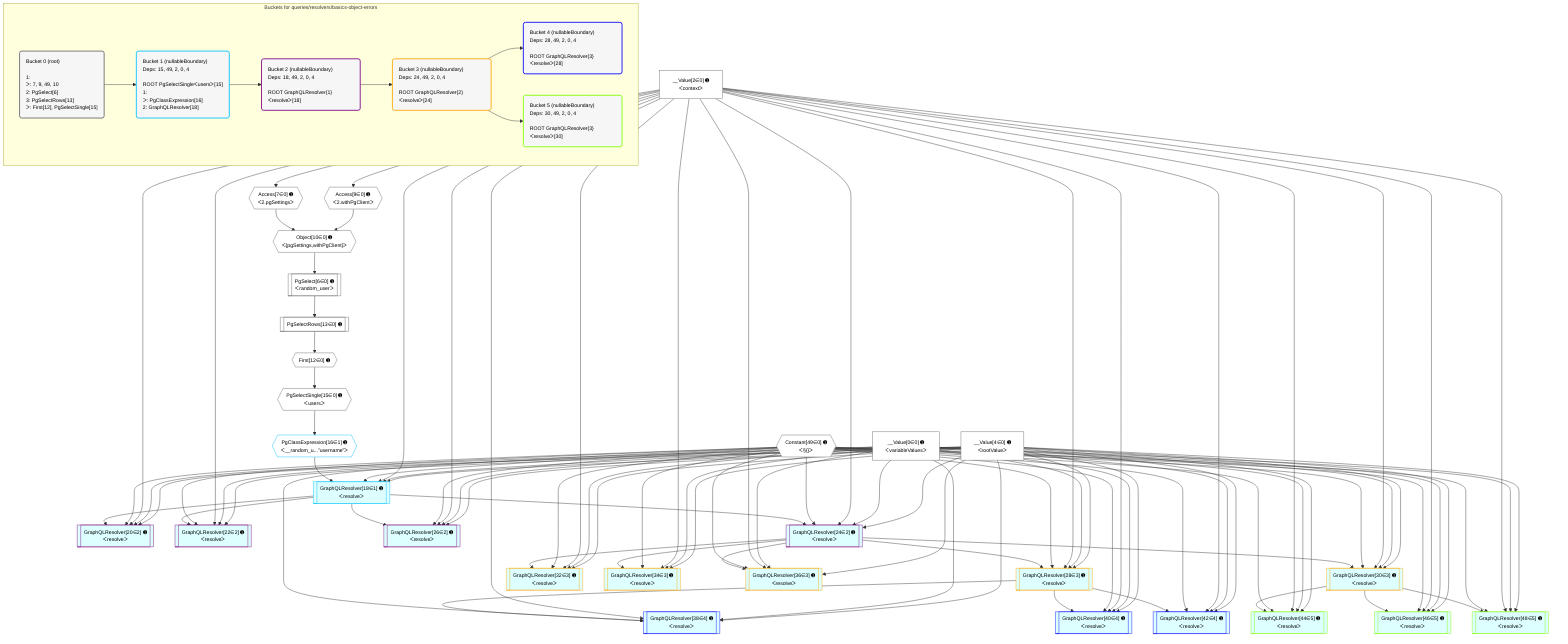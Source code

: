 %%{init: {'themeVariables': { 'fontSize': '12px'}}}%%
graph TD
    classDef path fill:#eee,stroke:#000,color:#000
    classDef plan fill:#fff,stroke-width:1px,color:#000
    classDef itemplan fill:#fff,stroke-width:2px,color:#000
    classDef unbatchedplan fill:#dff,stroke-width:1px,color:#000
    classDef sideeffectplan fill:#fcc,stroke-width:2px,color:#000
    classDef bucket fill:#f6f6f6,color:#000,stroke-width:2px,text-align:left

    subgraph "Buckets for queries/resolvers/basics-object-errors"
    Bucket0("Bucket 0 (root)<br /><br />1: <br />ᐳ: 7, 9, 49, 10<br />2: PgSelect[6]<br />3: PgSelectRows[13]<br />ᐳ: First[12], PgSelectSingle[15]"):::bucket
    Bucket1("Bucket 1 (nullableBoundary)<br />Deps: 15, 49, 2, 0, 4<br /><br />ROOT PgSelectSingleᐸusersᐳ[15]<br />1: <br />ᐳ: PgClassExpression[16]<br />2: GraphQLResolver[18]"):::bucket
    Bucket2("Bucket 2 (nullableBoundary)<br />Deps: 18, 49, 2, 0, 4<br /><br />ROOT GraphQLResolver{1}ᐸresolveᐳ[18]"):::bucket
    Bucket3("Bucket 3 (nullableBoundary)<br />Deps: 24, 49, 2, 0, 4<br /><br />ROOT GraphQLResolver{2}ᐸresolveᐳ[24]"):::bucket
    Bucket4("Bucket 4 (nullableBoundary)<br />Deps: 28, 49, 2, 0, 4<br /><br />ROOT GraphQLResolver{3}ᐸresolveᐳ[28]"):::bucket
    Bucket5("Bucket 5 (nullableBoundary)<br />Deps: 30, 49, 2, 0, 4<br /><br />ROOT GraphQLResolver{3}ᐸresolveᐳ[30]"):::bucket
    end
    Bucket0 --> Bucket1
    Bucket1 --> Bucket2
    Bucket2 --> Bucket3
    Bucket3 --> Bucket4 & Bucket5

    %% plan dependencies
    Object10{{"Object[10∈0] ➊<br />ᐸ{pgSettings,withPgClient}ᐳ"}}:::plan
    Access7{{"Access[7∈0] ➊<br />ᐸ2.pgSettingsᐳ"}}:::plan
    Access9{{"Access[9∈0] ➊<br />ᐸ2.withPgClientᐳ"}}:::plan
    Access7 & Access9 --> Object10
    PgSelect6[["PgSelect[6∈0] ➊<br />ᐸrandom_userᐳ"]]:::plan
    Object10 --> PgSelect6
    __Value2["__Value[2∈0] ➊<br />ᐸcontextᐳ"]:::plan
    __Value2 --> Access7
    __Value2 --> Access9
    First12{{"First[12∈0] ➊"}}:::plan
    PgSelectRows13[["PgSelectRows[13∈0] ➊"]]:::plan
    PgSelectRows13 --> First12
    PgSelect6 --> PgSelectRows13
    PgSelectSingle15{{"PgSelectSingle[15∈0] ➊<br />ᐸusersᐳ"}}:::plan
    First12 --> PgSelectSingle15
    __Value0["__Value[0∈0] ➊<br />ᐸvariableValuesᐳ"]:::plan
    __Value4["__Value[4∈0] ➊<br />ᐸrootValueᐳ"]:::plan
    Constant49{{"Constant[49∈0] ➊<br />ᐸ§{}ᐳ"}}:::plan
    GraphQLResolver18[["GraphQLResolver[18∈1] ➊<br />ᐸresolveᐳ"]]:::unbatchedplan
    PgClassExpression16{{"PgClassExpression[16∈1] ➊<br />ᐸ__random_u...”username”ᐳ"}}:::plan
    PgClassExpression16 & Constant49 & __Value2 & __Value0 & __Value4 --> GraphQLResolver18
    PgSelectSingle15 --> PgClassExpression16
    GraphQLResolver20[["GraphQLResolver[20∈2] ➊<br />ᐸresolveᐳ"]]:::unbatchedplan
    GraphQLResolver18 & Constant49 & __Value2 & __Value0 & __Value4 --> GraphQLResolver20
    GraphQLResolver22[["GraphQLResolver[22∈2] ➊<br />ᐸresolveᐳ"]]:::unbatchedplan
    GraphQLResolver18 & Constant49 & __Value2 & __Value0 & __Value4 --> GraphQLResolver22
    GraphQLResolver24[["GraphQLResolver[24∈2] ➊<br />ᐸresolveᐳ"]]:::unbatchedplan
    GraphQLResolver18 & Constant49 & __Value2 & __Value0 & __Value4 --> GraphQLResolver24
    GraphQLResolver26[["GraphQLResolver[26∈2] ➊<br />ᐸresolveᐳ"]]:::unbatchedplan
    GraphQLResolver18 & Constant49 & __Value2 & __Value0 & __Value4 --> GraphQLResolver26
    GraphQLResolver28[["GraphQLResolver[28∈3] ➊<br />ᐸresolveᐳ"]]:::unbatchedplan
    GraphQLResolver24 & Constant49 & __Value2 & __Value0 & __Value4 --> GraphQLResolver28
    GraphQLResolver30[["GraphQLResolver[30∈3] ➊<br />ᐸresolveᐳ"]]:::unbatchedplan
    GraphQLResolver24 & Constant49 & __Value2 & __Value0 & __Value4 --> GraphQLResolver30
    GraphQLResolver32[["GraphQLResolver[32∈3] ➊<br />ᐸresolveᐳ"]]:::unbatchedplan
    GraphQLResolver24 & Constant49 & __Value2 & __Value0 & __Value4 --> GraphQLResolver32
    GraphQLResolver34[["GraphQLResolver[34∈3] ➊<br />ᐸresolveᐳ"]]:::unbatchedplan
    GraphQLResolver24 & Constant49 & __Value2 & __Value0 & __Value4 --> GraphQLResolver34
    GraphQLResolver36[["GraphQLResolver[36∈3] ➊<br />ᐸresolveᐳ"]]:::unbatchedplan
    GraphQLResolver24 & Constant49 & __Value2 & __Value0 & __Value4 --> GraphQLResolver36
    GraphQLResolver38[["GraphQLResolver[38∈4] ➊<br />ᐸresolveᐳ"]]:::unbatchedplan
    GraphQLResolver28 & Constant49 & __Value2 & __Value0 & __Value4 --> GraphQLResolver38
    GraphQLResolver40[["GraphQLResolver[40∈4] ➊<br />ᐸresolveᐳ"]]:::unbatchedplan
    GraphQLResolver28 & Constant49 & __Value2 & __Value0 & __Value4 --> GraphQLResolver40
    GraphQLResolver42[["GraphQLResolver[42∈4] ➊<br />ᐸresolveᐳ"]]:::unbatchedplan
    GraphQLResolver28 & Constant49 & __Value2 & __Value0 & __Value4 --> GraphQLResolver42
    GraphQLResolver44[["GraphQLResolver[44∈5] ➊<br />ᐸresolveᐳ"]]:::unbatchedplan
    GraphQLResolver30 & Constant49 & __Value2 & __Value0 & __Value4 --> GraphQLResolver44
    GraphQLResolver46[["GraphQLResolver[46∈5] ➊<br />ᐸresolveᐳ"]]:::unbatchedplan
    GraphQLResolver30 & Constant49 & __Value2 & __Value0 & __Value4 --> GraphQLResolver46
    GraphQLResolver48[["GraphQLResolver[48∈5] ➊<br />ᐸresolveᐳ"]]:::unbatchedplan
    GraphQLResolver30 & Constant49 & __Value2 & __Value0 & __Value4 --> GraphQLResolver48

    %% define steps
    classDef bucket0 stroke:#696969
    class Bucket0,__Value0,__Value2,__Value4,PgSelect6,Access7,Access9,Object10,First12,PgSelectRows13,PgSelectSingle15,Constant49 bucket0
    classDef bucket1 stroke:#00bfff
    class Bucket1,PgClassExpression16,GraphQLResolver18 bucket1
    classDef bucket2 stroke:#7f007f
    class Bucket2,GraphQLResolver20,GraphQLResolver22,GraphQLResolver24,GraphQLResolver26 bucket2
    classDef bucket3 stroke:#ffa500
    class Bucket3,GraphQLResolver28,GraphQLResolver30,GraphQLResolver32,GraphQLResolver34,GraphQLResolver36 bucket3
    classDef bucket4 stroke:#0000ff
    class Bucket4,GraphQLResolver38,GraphQLResolver40,GraphQLResolver42 bucket4
    classDef bucket5 stroke:#7fff00
    class Bucket5,GraphQLResolver44,GraphQLResolver46,GraphQLResolver48 bucket5